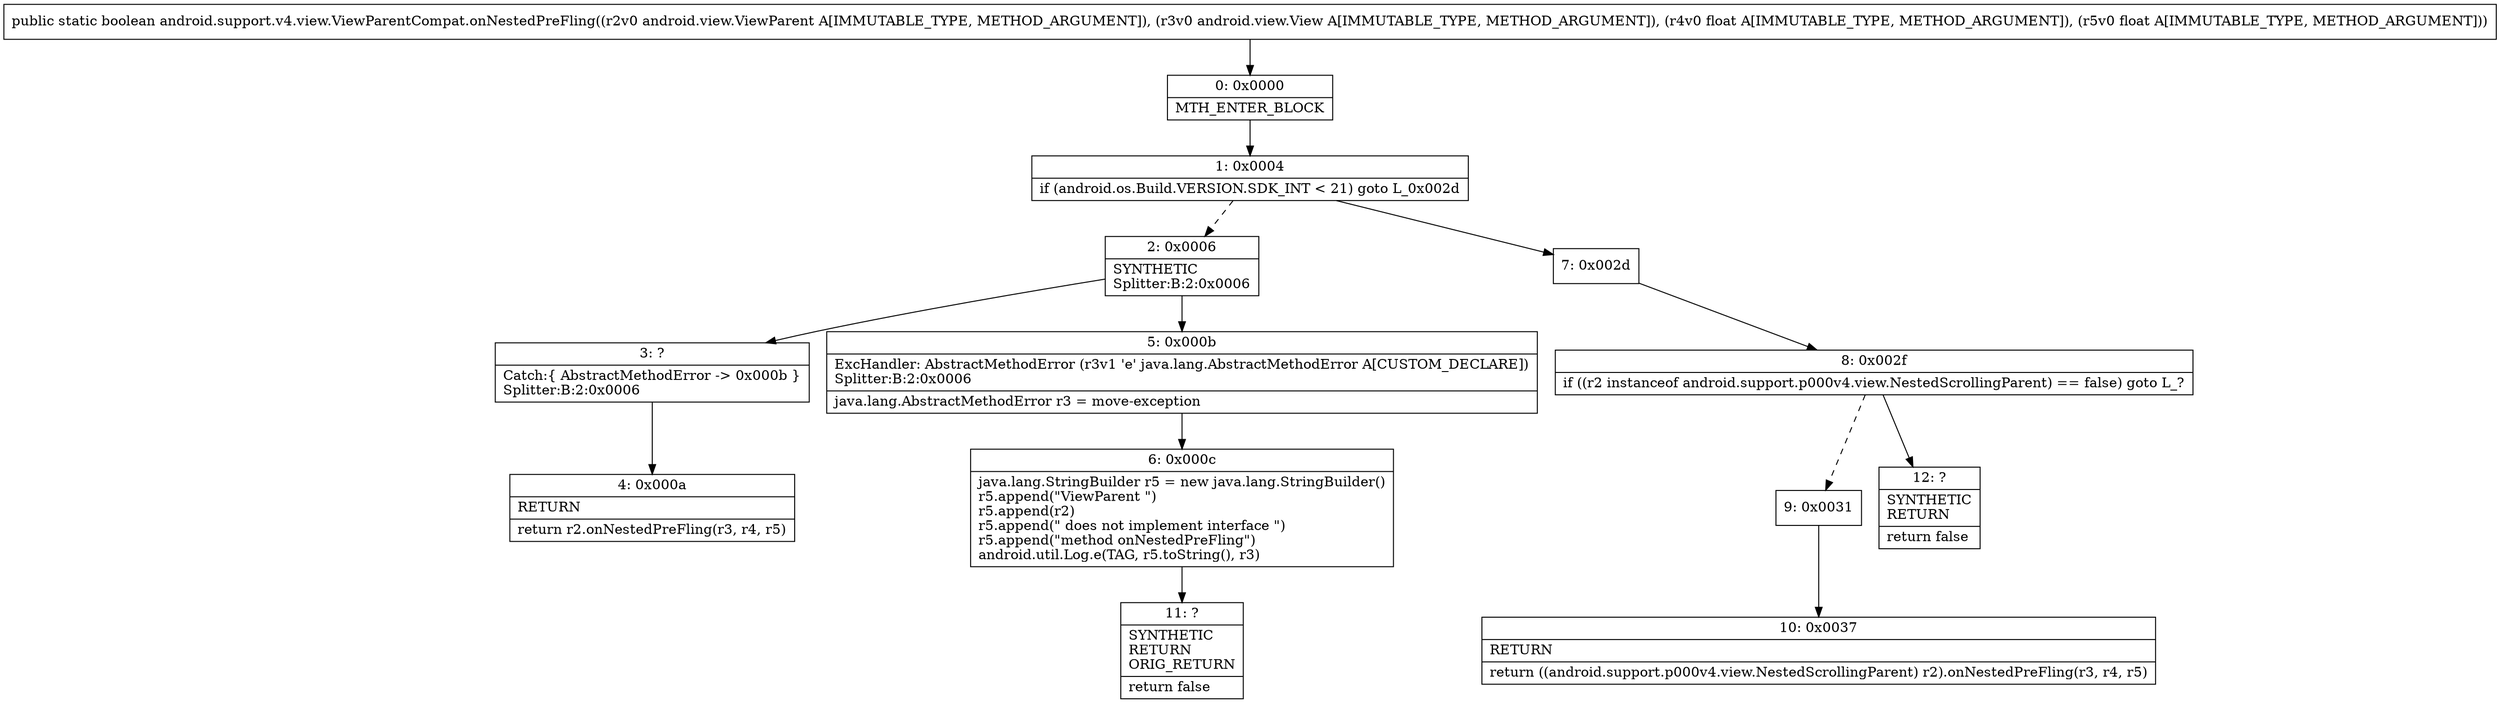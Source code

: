 digraph "CFG forandroid.support.v4.view.ViewParentCompat.onNestedPreFling(Landroid\/view\/ViewParent;Landroid\/view\/View;FF)Z" {
Node_0 [shape=record,label="{0\:\ 0x0000|MTH_ENTER_BLOCK\l}"];
Node_1 [shape=record,label="{1\:\ 0x0004|if (android.os.Build.VERSION.SDK_INT \< 21) goto L_0x002d\l}"];
Node_2 [shape=record,label="{2\:\ 0x0006|SYNTHETIC\lSplitter:B:2:0x0006\l}"];
Node_3 [shape=record,label="{3\:\ ?|Catch:\{ AbstractMethodError \-\> 0x000b \}\lSplitter:B:2:0x0006\l}"];
Node_4 [shape=record,label="{4\:\ 0x000a|RETURN\l|return r2.onNestedPreFling(r3, r4, r5)\l}"];
Node_5 [shape=record,label="{5\:\ 0x000b|ExcHandler: AbstractMethodError (r3v1 'e' java.lang.AbstractMethodError A[CUSTOM_DECLARE])\lSplitter:B:2:0x0006\l|java.lang.AbstractMethodError r3 = move\-exception\l}"];
Node_6 [shape=record,label="{6\:\ 0x000c|java.lang.StringBuilder r5 = new java.lang.StringBuilder()\lr5.append(\"ViewParent \")\lr5.append(r2)\lr5.append(\" does not implement interface \")\lr5.append(\"method onNestedPreFling\")\landroid.util.Log.e(TAG, r5.toString(), r3)\l}"];
Node_7 [shape=record,label="{7\:\ 0x002d}"];
Node_8 [shape=record,label="{8\:\ 0x002f|if ((r2 instanceof android.support.p000v4.view.NestedScrollingParent) == false) goto L_?\l}"];
Node_9 [shape=record,label="{9\:\ 0x0031}"];
Node_10 [shape=record,label="{10\:\ 0x0037|RETURN\l|return ((android.support.p000v4.view.NestedScrollingParent) r2).onNestedPreFling(r3, r4, r5)\l}"];
Node_11 [shape=record,label="{11\:\ ?|SYNTHETIC\lRETURN\lORIG_RETURN\l|return false\l}"];
Node_12 [shape=record,label="{12\:\ ?|SYNTHETIC\lRETURN\l|return false\l}"];
MethodNode[shape=record,label="{public static boolean android.support.v4.view.ViewParentCompat.onNestedPreFling((r2v0 android.view.ViewParent A[IMMUTABLE_TYPE, METHOD_ARGUMENT]), (r3v0 android.view.View A[IMMUTABLE_TYPE, METHOD_ARGUMENT]), (r4v0 float A[IMMUTABLE_TYPE, METHOD_ARGUMENT]), (r5v0 float A[IMMUTABLE_TYPE, METHOD_ARGUMENT])) }"];
MethodNode -> Node_0;
Node_0 -> Node_1;
Node_1 -> Node_2[style=dashed];
Node_1 -> Node_7;
Node_2 -> Node_3;
Node_2 -> Node_5;
Node_3 -> Node_4;
Node_5 -> Node_6;
Node_6 -> Node_11;
Node_7 -> Node_8;
Node_8 -> Node_9[style=dashed];
Node_8 -> Node_12;
Node_9 -> Node_10;
}

